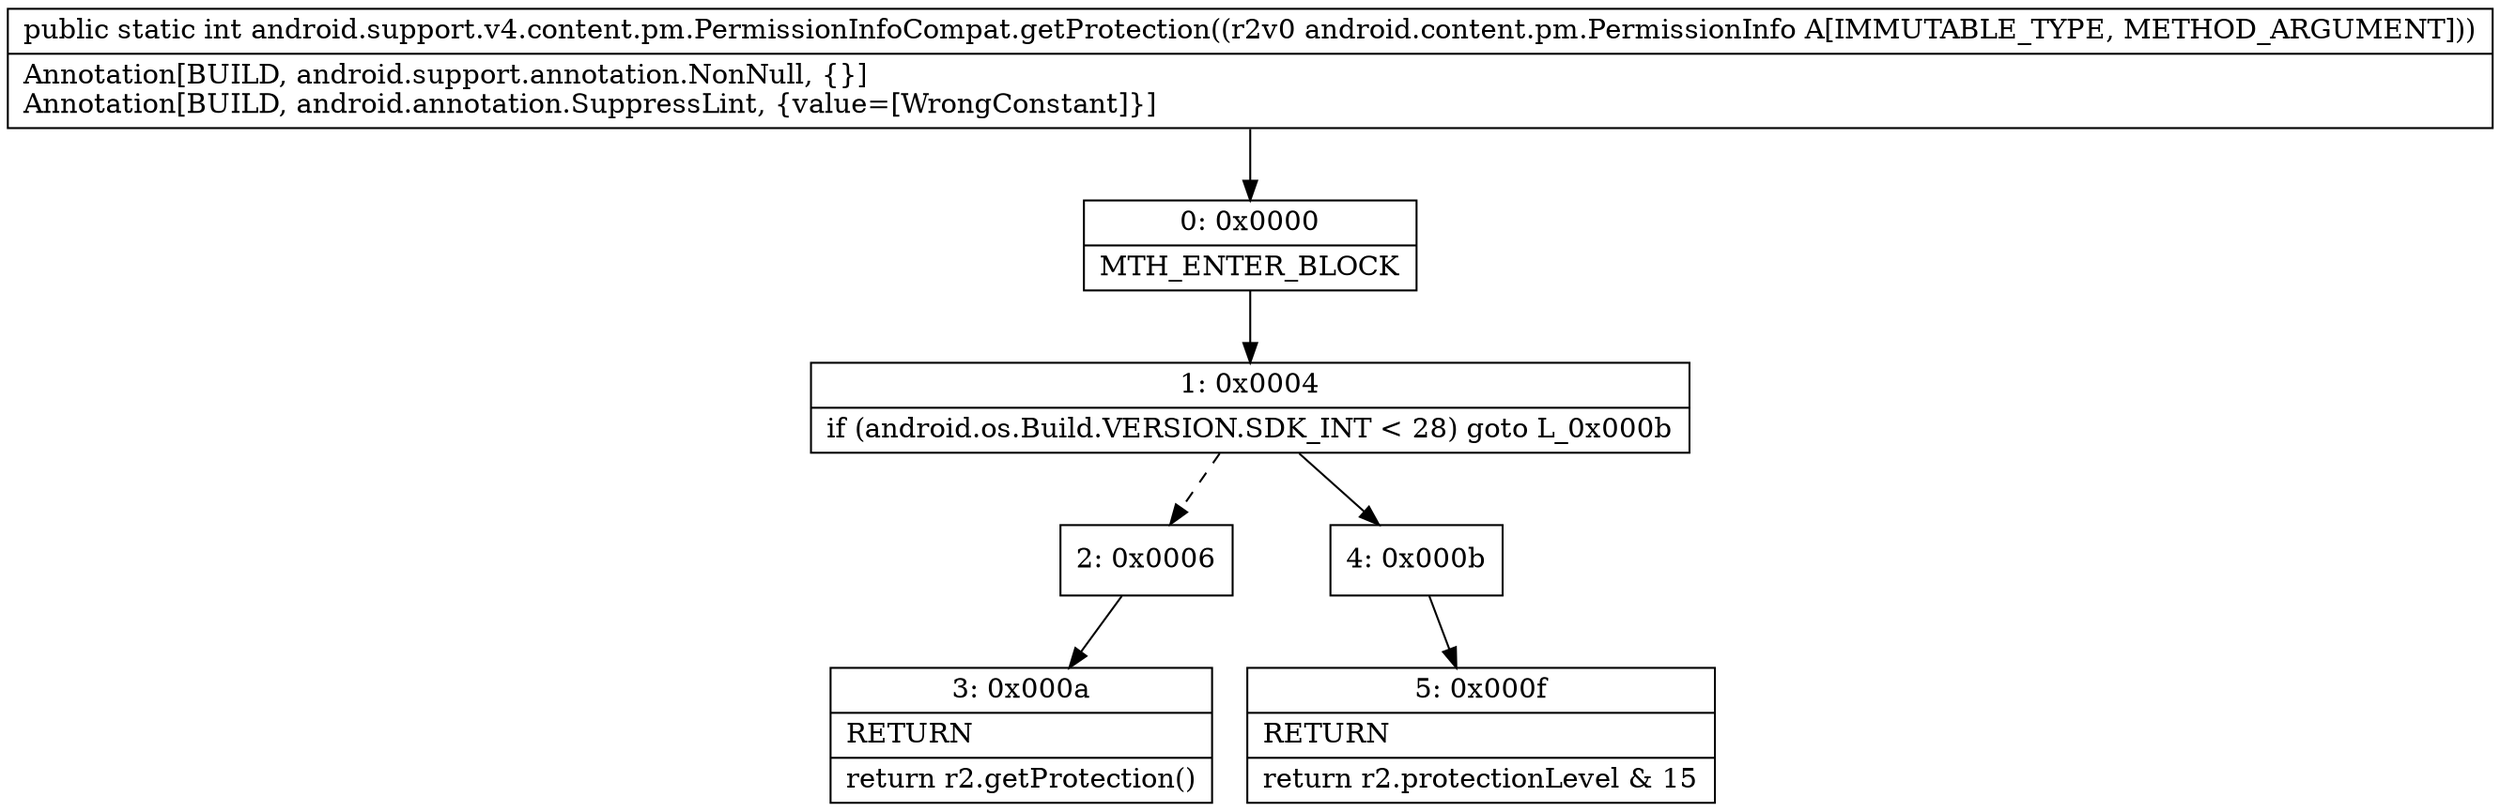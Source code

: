 digraph "CFG forandroid.support.v4.content.pm.PermissionInfoCompat.getProtection(Landroid\/content\/pm\/PermissionInfo;)I" {
Node_0 [shape=record,label="{0\:\ 0x0000|MTH_ENTER_BLOCK\l}"];
Node_1 [shape=record,label="{1\:\ 0x0004|if (android.os.Build.VERSION.SDK_INT \< 28) goto L_0x000b\l}"];
Node_2 [shape=record,label="{2\:\ 0x0006}"];
Node_3 [shape=record,label="{3\:\ 0x000a|RETURN\l|return r2.getProtection()\l}"];
Node_4 [shape=record,label="{4\:\ 0x000b}"];
Node_5 [shape=record,label="{5\:\ 0x000f|RETURN\l|return r2.protectionLevel & 15\l}"];
MethodNode[shape=record,label="{public static int android.support.v4.content.pm.PermissionInfoCompat.getProtection((r2v0 android.content.pm.PermissionInfo A[IMMUTABLE_TYPE, METHOD_ARGUMENT]))  | Annotation[BUILD, android.support.annotation.NonNull, \{\}]\lAnnotation[BUILD, android.annotation.SuppressLint, \{value=[WrongConstant]\}]\l}"];
MethodNode -> Node_0;
Node_0 -> Node_1;
Node_1 -> Node_2[style=dashed];
Node_1 -> Node_4;
Node_2 -> Node_3;
Node_4 -> Node_5;
}

